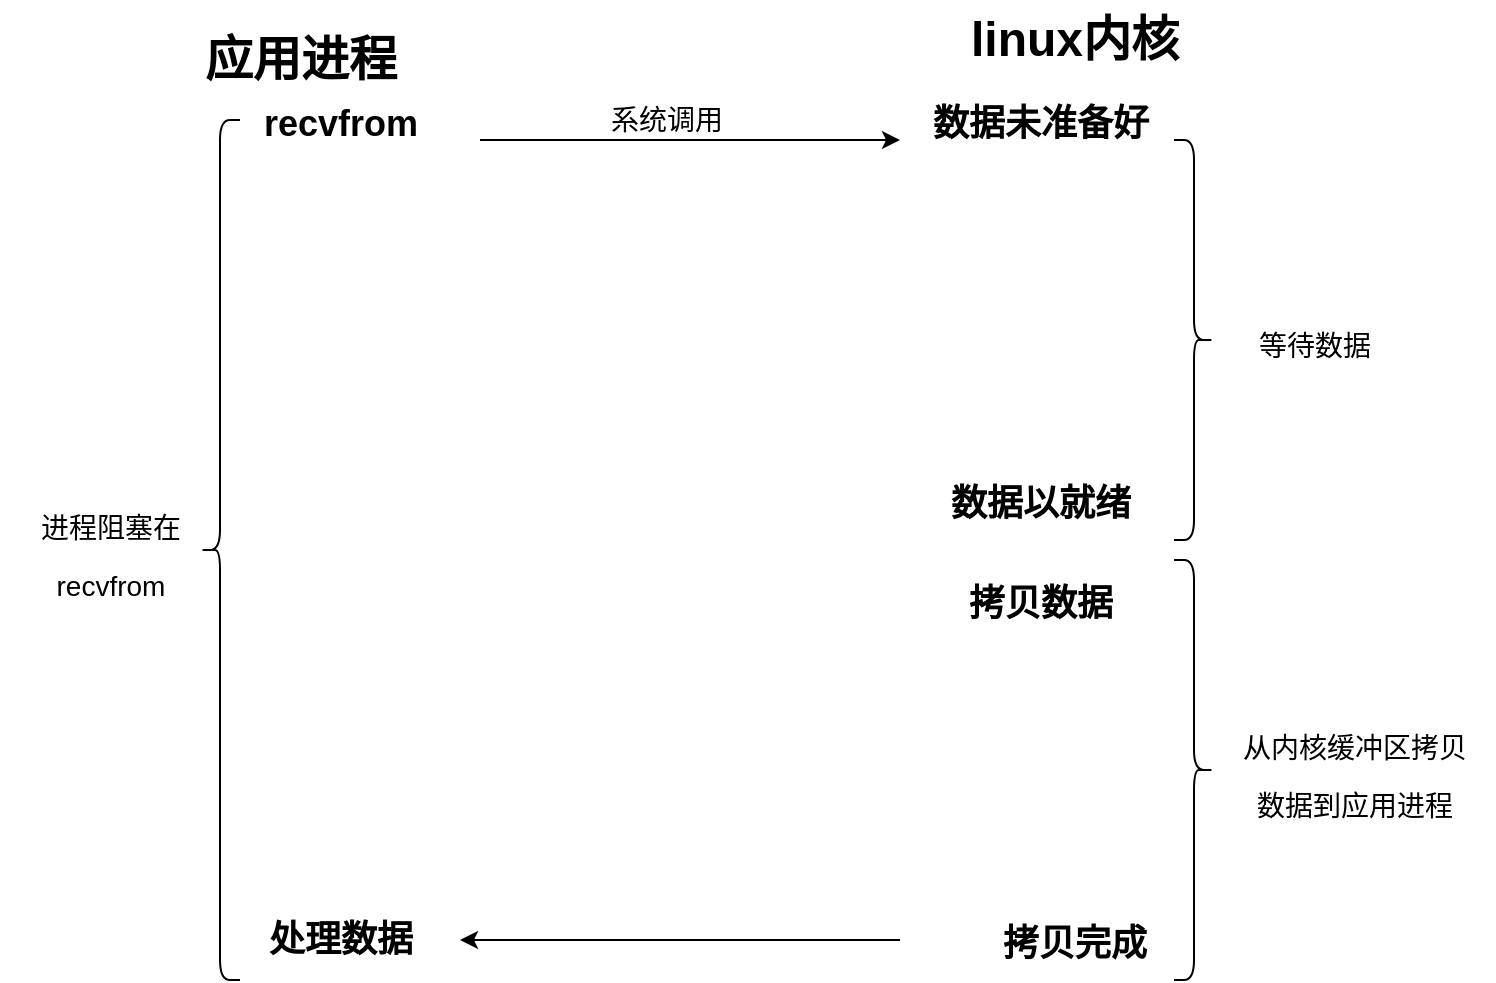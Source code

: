 <mxfile version="16.5.6" type="github"><diagram id="UQY4PCO7xXJR7vr_syoV" name="Page-1"><mxGraphModel dx="1221" dy="654" grid="1" gridSize="10" guides="1" tooltips="1" connect="1" arrows="1" fold="1" page="1" pageScale="1" pageWidth="827" pageHeight="1169" math="0" shadow="0"><root><mxCell id="0"/><mxCell id="1" parent="0"/><mxCell id="2BtPI1a9E6b2_D6lTSaa-1" value="" style="shape=curlyBracket;whiteSpace=wrap;html=1;rounded=1;" vertex="1" parent="1"><mxGeometry x="180" y="70" width="20" height="430" as="geometry"/></mxCell><mxCell id="2BtPI1a9E6b2_D6lTSaa-2" value="&lt;font style=&quot;font-size: 14px ; font-weight: normal&quot;&gt;进程阻塞在&lt;br&gt;recvfrom&lt;/font&gt;" style="text;strokeColor=none;fillColor=none;html=1;fontSize=24;fontStyle=1;verticalAlign=middle;align=center;" vertex="1" parent="1"><mxGeometry x="80" y="227.5" width="110" height="115" as="geometry"/></mxCell><mxCell id="2BtPI1a9E6b2_D6lTSaa-4" value="应用进程" style="text;strokeColor=none;fillColor=none;html=1;fontSize=24;fontStyle=1;verticalAlign=middle;align=center;" vertex="1" parent="1"><mxGeometry x="180" y="20" width="100" height="40" as="geometry"/></mxCell><mxCell id="2BtPI1a9E6b2_D6lTSaa-5" value="linux内核" style="text;strokeColor=none;fillColor=none;html=1;fontSize=24;fontStyle=1;verticalAlign=middle;align=center;" vertex="1" parent="1"><mxGeometry x="567" y="10" width="100" height="40" as="geometry"/></mxCell><mxCell id="2BtPI1a9E6b2_D6lTSaa-6" value="" style="shape=curlyBracket;whiteSpace=wrap;html=1;rounded=1;flipH=1;fontSize=14;" vertex="1" parent="1"><mxGeometry x="667" y="80" width="20" height="200" as="geometry"/></mxCell><mxCell id="2BtPI1a9E6b2_D6lTSaa-7" value="" style="shape=curlyBracket;whiteSpace=wrap;html=1;rounded=1;flipH=1;fontSize=14;" vertex="1" parent="1"><mxGeometry x="667" y="290" width="20" height="210" as="geometry"/></mxCell><mxCell id="2BtPI1a9E6b2_D6lTSaa-9" value="&lt;span style=&quot;font-size: 14px ; font-weight: 400&quot;&gt;等待数据&lt;/span&gt;" style="text;strokeColor=none;fillColor=none;html=1;fontSize=24;fontStyle=1;verticalAlign=middle;align=center;" vertex="1" parent="1"><mxGeometry x="687" y="156.25" width="100" height="47.5" as="geometry"/></mxCell><mxCell id="2BtPI1a9E6b2_D6lTSaa-10" value="&lt;span style=&quot;font-size: 14px ; font-weight: 400&quot;&gt;从内核缓冲区拷贝&lt;br&gt;数据到应用进程&lt;/span&gt;" style="text;strokeColor=none;fillColor=none;html=1;fontSize=24;fontStyle=1;verticalAlign=middle;align=center;" vertex="1" parent="1"><mxGeometry x="687" y="335.63" width="140" height="118.75" as="geometry"/></mxCell><mxCell id="2BtPI1a9E6b2_D6lTSaa-11" value="&lt;font style=&quot;font-size: 18px&quot;&gt;recvfrom&lt;/font&gt;" style="text;strokeColor=none;fillColor=none;html=1;fontSize=24;fontStyle=1;verticalAlign=middle;align=center;" vertex="1" parent="1"><mxGeometry x="200" y="50" width="100" height="40" as="geometry"/></mxCell><mxCell id="2BtPI1a9E6b2_D6lTSaa-12" value="&lt;font style=&quot;font-size: 18px&quot;&gt;数据未准备好&lt;/font&gt;" style="text;strokeColor=none;fillColor=none;html=1;fontSize=24;fontStyle=1;verticalAlign=middle;align=center;" vertex="1" parent="1"><mxGeometry x="550" y="50" width="100" height="40" as="geometry"/></mxCell><mxCell id="2BtPI1a9E6b2_D6lTSaa-13" value="" style="endArrow=classic;html=1;rounded=0;fontSize=18;" edge="1" parent="1"><mxGeometry width="50" height="50" relative="1" as="geometry"><mxPoint x="320" y="80" as="sourcePoint"/><mxPoint x="530" y="80" as="targetPoint"/></mxGeometry></mxCell><mxCell id="2BtPI1a9E6b2_D6lTSaa-14" value="&lt;span style=&quot;font-size: 14px ; font-weight: 400&quot;&gt;系统调用&lt;/span&gt;" style="text;strokeColor=none;fillColor=none;html=1;fontSize=24;fontStyle=1;verticalAlign=middle;align=center;" vertex="1" parent="1"><mxGeometry x="363" y="43.75" width="100" height="46.25" as="geometry"/></mxCell><mxCell id="2BtPI1a9E6b2_D6lTSaa-15" value="&lt;font style=&quot;font-size: 18px&quot;&gt;数据以就绪&lt;/font&gt;" style="text;strokeColor=none;fillColor=none;html=1;fontSize=24;fontStyle=1;verticalAlign=middle;align=center;" vertex="1" parent="1"><mxGeometry x="550" y="240" width="100" height="40" as="geometry"/></mxCell><mxCell id="2BtPI1a9E6b2_D6lTSaa-16" value="&lt;font style=&quot;font-size: 18px&quot;&gt;拷贝数据&lt;/font&gt;" style="text;strokeColor=none;fillColor=none;html=1;fontSize=24;fontStyle=1;verticalAlign=middle;align=center;" vertex="1" parent="1"><mxGeometry x="550" y="290" width="100" height="40" as="geometry"/></mxCell><mxCell id="2BtPI1a9E6b2_D6lTSaa-17" value="&lt;span style=&quot;font-size: 18px&quot;&gt;拷贝完成&lt;/span&gt;" style="text;strokeColor=none;fillColor=none;html=1;fontSize=24;fontStyle=1;verticalAlign=middle;align=center;" vertex="1" parent="1"><mxGeometry x="567" y="460" width="100" height="40" as="geometry"/></mxCell><mxCell id="2BtPI1a9E6b2_D6lTSaa-18" value="" style="endArrow=classic;html=1;rounded=0;fontSize=18;" edge="1" parent="1"><mxGeometry width="50" height="50" relative="1" as="geometry"><mxPoint x="530" y="480" as="sourcePoint"/><mxPoint x="310" y="480" as="targetPoint"/></mxGeometry></mxCell><mxCell id="2BtPI1a9E6b2_D6lTSaa-19" value="&lt;font style=&quot;font-size: 18px&quot;&gt;处理数据&lt;/font&gt;" style="text;strokeColor=none;fillColor=none;html=1;fontSize=24;fontStyle=1;verticalAlign=middle;align=center;" vertex="1" parent="1"><mxGeometry x="215" y="460" width="70" height="35" as="geometry"/></mxCell></root></mxGraphModel></diagram></mxfile>